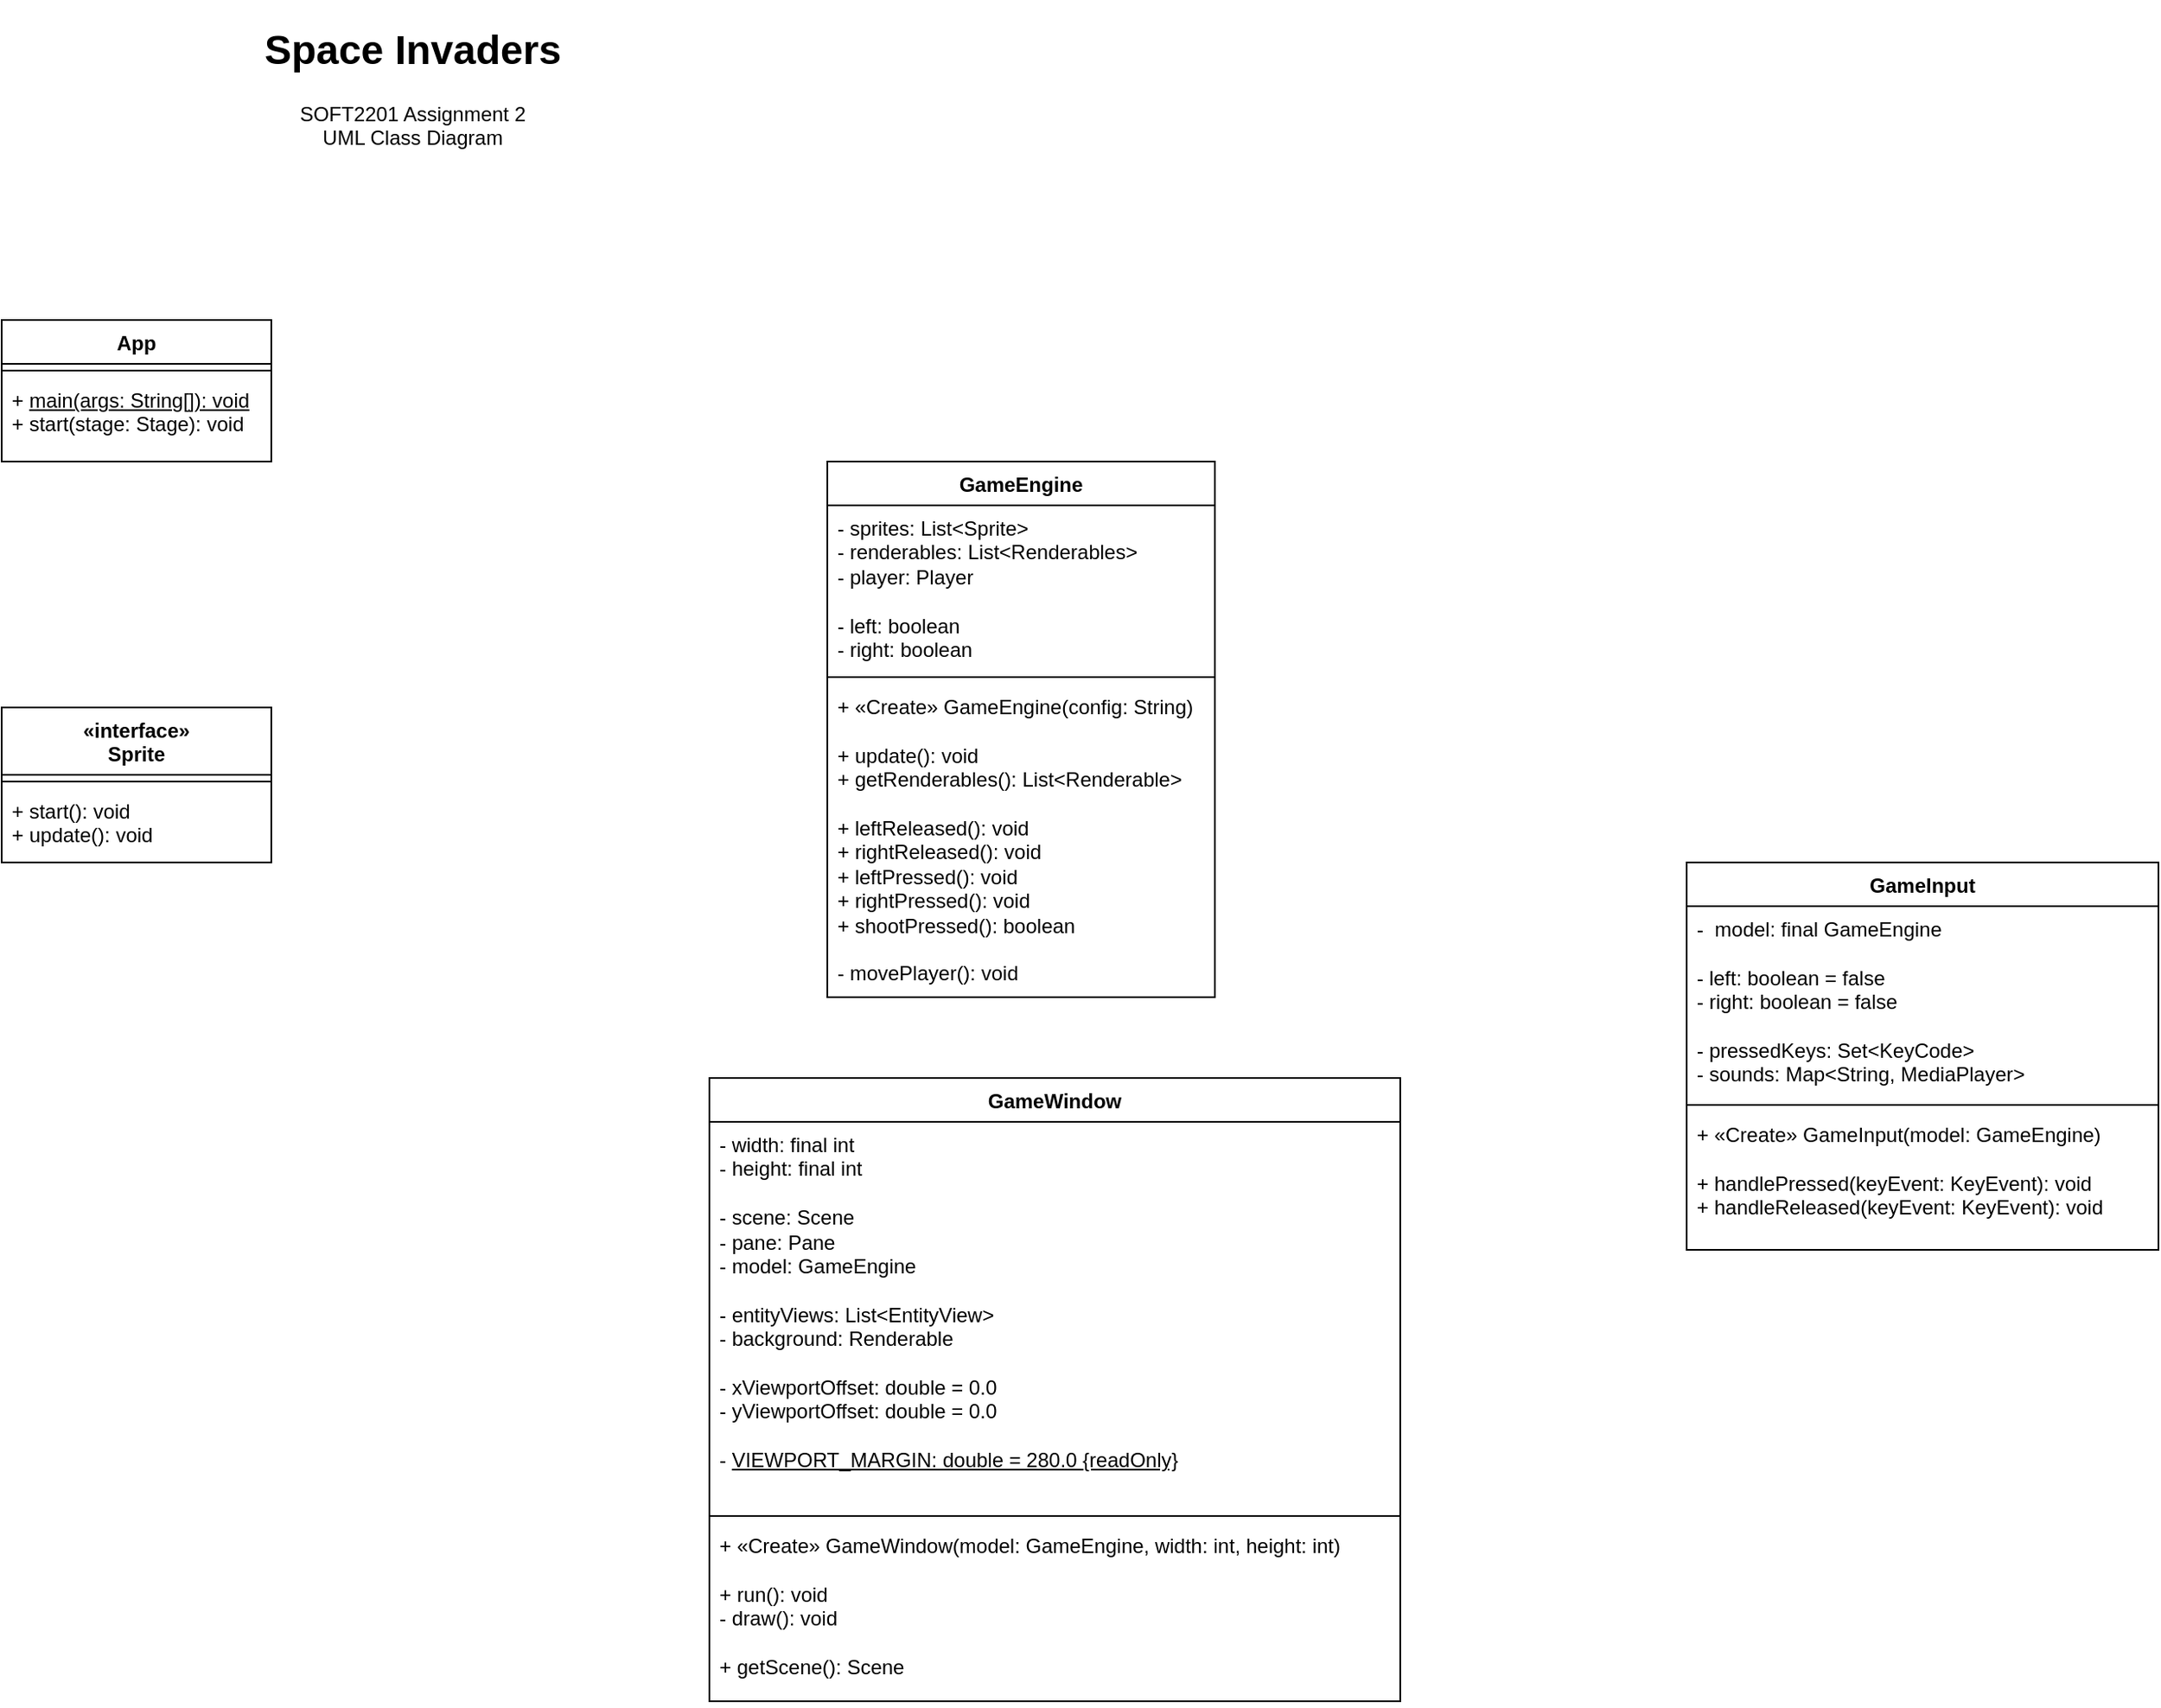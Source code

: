 <mxfile version="21.7.5" type="device">
  <diagram name="Page-1" id="EP1AOG05duhbS7P-E66I">
    <mxGraphModel dx="651" dy="696" grid="1" gridSize="10" guides="1" tooltips="1" connect="1" arrows="1" fold="1" page="1" pageScale="1" pageWidth="827" pageHeight="1169" math="0" shadow="0">
      <root>
        <mxCell id="0" />
        <mxCell id="1" parent="0" />
        <mxCell id="a-AR0lO71mbIZnGdT4u--1" value="&lt;h1 style=&quot;&quot;&gt;Space Invaders&lt;/h1&gt;&lt;div&gt;SOFT2201 Assignment 2&lt;/div&gt;&lt;div&gt;UML Class Diagram&lt;/div&gt;&lt;p&gt;&lt;br&gt;&lt;/p&gt;" style="text;html=1;strokeColor=none;fillColor=none;spacing=5;spacingTop=-20;whiteSpace=wrap;overflow=hidden;rounded=0;align=center;" vertex="1" parent="1">
          <mxGeometry x="169" y="20" width="490" height="120" as="geometry" />
        </mxCell>
        <mxCell id="a-AR0lO71mbIZnGdT4u--2" value="App" style="swimlane;fontStyle=1;align=center;verticalAlign=top;childLayout=stackLayout;horizontal=1;startSize=26;horizontalStack=0;resizeParent=1;resizeParentMax=0;resizeLast=0;collapsible=1;marginBottom=0;whiteSpace=wrap;html=1;" vertex="1" parent="1">
          <mxGeometry x="170" y="200" width="160" height="84" as="geometry" />
        </mxCell>
        <mxCell id="a-AR0lO71mbIZnGdT4u--4" value="" style="line;strokeWidth=1;fillColor=none;align=left;verticalAlign=middle;spacingTop=-1;spacingLeft=3;spacingRight=3;rotatable=0;labelPosition=right;points=[];portConstraint=eastwest;strokeColor=inherit;" vertex="1" parent="a-AR0lO71mbIZnGdT4u--2">
          <mxGeometry y="26" width="160" height="8" as="geometry" />
        </mxCell>
        <mxCell id="a-AR0lO71mbIZnGdT4u--5" value="+ &lt;u&gt;main(args: String[]): void&lt;/u&gt;&lt;br&gt;+ start(stage: Stage): void" style="text;strokeColor=none;fillColor=none;align=left;verticalAlign=top;spacingLeft=4;spacingRight=4;overflow=hidden;rotatable=0;points=[[0,0.5],[1,0.5]];portConstraint=eastwest;whiteSpace=wrap;html=1;" vertex="1" parent="a-AR0lO71mbIZnGdT4u--2">
          <mxGeometry y="34" width="160" height="50" as="geometry" />
        </mxCell>
        <mxCell id="a-AR0lO71mbIZnGdT4u--17" value="«interface»&lt;br&gt;Sprite" style="swimlane;fontStyle=1;align=center;verticalAlign=top;childLayout=stackLayout;horizontal=1;startSize=40;horizontalStack=0;resizeParent=1;resizeParentMax=0;resizeLast=0;collapsible=1;marginBottom=0;whiteSpace=wrap;html=1;" vertex="1" parent="1">
          <mxGeometry x="170" y="430" width="160" height="92" as="geometry" />
        </mxCell>
        <mxCell id="a-AR0lO71mbIZnGdT4u--19" value="" style="line;strokeWidth=1;fillColor=none;align=left;verticalAlign=middle;spacingTop=-1;spacingLeft=3;spacingRight=3;rotatable=0;labelPosition=right;points=[];portConstraint=eastwest;strokeColor=inherit;" vertex="1" parent="a-AR0lO71mbIZnGdT4u--17">
          <mxGeometry y="40" width="160" height="8" as="geometry" />
        </mxCell>
        <mxCell id="a-AR0lO71mbIZnGdT4u--20" value="+ start(): void&lt;br&gt;+ update(): void" style="text;strokeColor=none;fillColor=none;align=left;verticalAlign=top;spacingLeft=4;spacingRight=4;overflow=hidden;rotatable=0;points=[[0,0.5],[1,0.5]];portConstraint=eastwest;whiteSpace=wrap;html=1;" vertex="1" parent="a-AR0lO71mbIZnGdT4u--17">
          <mxGeometry y="48" width="160" height="44" as="geometry" />
        </mxCell>
        <mxCell id="a-AR0lO71mbIZnGdT4u--21" value="GameEngine" style="swimlane;fontStyle=1;align=center;verticalAlign=top;childLayout=stackLayout;horizontal=1;startSize=26;horizontalStack=0;resizeParent=1;resizeParentMax=0;resizeLast=0;collapsible=1;marginBottom=0;whiteSpace=wrap;html=1;" vertex="1" parent="1">
          <mxGeometry x="660" y="284" width="230" height="318" as="geometry" />
        </mxCell>
        <mxCell id="a-AR0lO71mbIZnGdT4u--22" value="- sprites: List&amp;lt;Sprite&amp;gt;&lt;br&gt;- renderables: List&amp;lt;Renderables&amp;gt;&lt;br&gt;- player: Player&lt;br&gt;&lt;br&gt;- left: boolean&lt;br&gt;- right: boolean" style="text;strokeColor=none;fillColor=none;align=left;verticalAlign=top;spacingLeft=4;spacingRight=4;overflow=hidden;rotatable=0;points=[[0,0.5],[1,0.5]];portConstraint=eastwest;whiteSpace=wrap;html=1;" vertex="1" parent="a-AR0lO71mbIZnGdT4u--21">
          <mxGeometry y="26" width="230" height="98" as="geometry" />
        </mxCell>
        <mxCell id="a-AR0lO71mbIZnGdT4u--23" value="" style="line;strokeWidth=1;fillColor=none;align=left;verticalAlign=middle;spacingTop=-1;spacingLeft=3;spacingRight=3;rotatable=0;labelPosition=right;points=[];portConstraint=eastwest;strokeColor=inherit;" vertex="1" parent="a-AR0lO71mbIZnGdT4u--21">
          <mxGeometry y="124" width="230" height="8" as="geometry" />
        </mxCell>
        <mxCell id="a-AR0lO71mbIZnGdT4u--24" value="+&amp;nbsp;«Create» GameEngine(config: String)&lt;br&gt;&lt;br&gt;+ update(): void&lt;br&gt;+ getRenderables(): List&amp;lt;Renderable&amp;gt;&lt;br&gt;&lt;br&gt;+ leftReleased(): void&lt;br&gt;+ rightReleased(): void&lt;br&gt;+ leftPressed(): void&lt;br&gt;+ rightPressed(): void&lt;br&gt;+ shootPressed(): boolean&lt;br&gt;&lt;br&gt;- movePlayer(): void" style="text;strokeColor=none;fillColor=none;align=left;verticalAlign=top;spacingLeft=4;spacingRight=4;overflow=hidden;rotatable=0;points=[[0,0.5],[1,0.5]];portConstraint=eastwest;whiteSpace=wrap;html=1;" vertex="1" parent="a-AR0lO71mbIZnGdT4u--21">
          <mxGeometry y="132" width="230" height="186" as="geometry" />
        </mxCell>
        <mxCell id="a-AR0lO71mbIZnGdT4u--25" value="GameWindow" style="swimlane;fontStyle=1;align=center;verticalAlign=top;childLayout=stackLayout;horizontal=1;startSize=26;horizontalStack=0;resizeParent=1;resizeParentMax=0;resizeLast=0;collapsible=1;marginBottom=0;whiteSpace=wrap;html=1;" vertex="1" parent="1">
          <mxGeometry x="590" y="650" width="410" height="370" as="geometry" />
        </mxCell>
        <mxCell id="a-AR0lO71mbIZnGdT4u--26" value="- width: final int&amp;nbsp;&lt;br&gt;- height: final int&amp;nbsp;&lt;br&gt;&lt;br&gt;- scene: Scene&lt;br&gt;- pane: Pane&lt;br&gt;- model: GameEngine&lt;br&gt;&lt;br&gt;- entityViews: List&amp;lt;EntityView&amp;gt;&lt;br&gt;- background: Renderable&lt;br&gt;&lt;br&gt;- xViewportOffset: double = 0.0&lt;br&gt;- yViewportOffset: double = 0.0&lt;br&gt;&lt;br&gt;- &lt;u&gt;VIEWPORT_MARGIN: double = 280.0 {readOnly}&lt;/u&gt;" style="text;strokeColor=none;fillColor=none;align=left;verticalAlign=top;spacingLeft=4;spacingRight=4;overflow=hidden;rotatable=0;points=[[0,0.5],[1,0.5]];portConstraint=eastwest;whiteSpace=wrap;html=1;" vertex="1" parent="a-AR0lO71mbIZnGdT4u--25">
          <mxGeometry y="26" width="410" height="230" as="geometry" />
        </mxCell>
        <mxCell id="a-AR0lO71mbIZnGdT4u--27" value="" style="line;strokeWidth=1;fillColor=none;align=left;verticalAlign=middle;spacingTop=-1;spacingLeft=3;spacingRight=3;rotatable=0;labelPosition=right;points=[];portConstraint=eastwest;strokeColor=inherit;" vertex="1" parent="a-AR0lO71mbIZnGdT4u--25">
          <mxGeometry y="256" width="410" height="8" as="geometry" />
        </mxCell>
        <mxCell id="a-AR0lO71mbIZnGdT4u--28" value="+&amp;nbsp;«Create» GameWindow(model: GameEngine, width: int, height: int)&lt;br&gt;&lt;br&gt;+ run(): void&lt;br&gt;- draw(): void&lt;br&gt;&lt;br&gt;+ getScene(): Scene" style="text;strokeColor=none;fillColor=none;align=left;verticalAlign=top;spacingLeft=4;spacingRight=4;overflow=hidden;rotatable=0;points=[[0,0.5],[1,0.5]];portConstraint=eastwest;whiteSpace=wrap;html=1;" vertex="1" parent="a-AR0lO71mbIZnGdT4u--25">
          <mxGeometry y="264" width="410" height="106" as="geometry" />
        </mxCell>
        <mxCell id="a-AR0lO71mbIZnGdT4u--33" value="GameInput" style="swimlane;fontStyle=1;align=center;verticalAlign=top;childLayout=stackLayout;horizontal=1;startSize=26;horizontalStack=0;resizeParent=1;resizeParentMax=0;resizeLast=0;collapsible=1;marginBottom=0;whiteSpace=wrap;html=1;" vertex="1" parent="1">
          <mxGeometry x="1170" y="522" width="280" height="230" as="geometry" />
        </mxCell>
        <mxCell id="a-AR0lO71mbIZnGdT4u--34" value="-&amp;nbsp; model: final GameEngine&lt;br&gt;&lt;br&gt;- left: boolean = false&lt;br&gt;- right: boolean = false&lt;br&gt;&lt;br&gt;- pressedKeys: Set&amp;lt;KeyCode&amp;gt;&lt;br&gt;- sounds: Map&amp;lt;String, MediaPlayer&amp;gt;" style="text;strokeColor=none;fillColor=none;align=left;verticalAlign=top;spacingLeft=4;spacingRight=4;overflow=hidden;rotatable=0;points=[[0,0.5],[1,0.5]];portConstraint=eastwest;whiteSpace=wrap;html=1;" vertex="1" parent="a-AR0lO71mbIZnGdT4u--33">
          <mxGeometry y="26" width="280" height="114" as="geometry" />
        </mxCell>
        <mxCell id="a-AR0lO71mbIZnGdT4u--35" value="" style="line;strokeWidth=1;fillColor=none;align=left;verticalAlign=middle;spacingTop=-1;spacingLeft=3;spacingRight=3;rotatable=0;labelPosition=right;points=[];portConstraint=eastwest;strokeColor=inherit;" vertex="1" parent="a-AR0lO71mbIZnGdT4u--33">
          <mxGeometry y="140" width="280" height="8" as="geometry" />
        </mxCell>
        <mxCell id="a-AR0lO71mbIZnGdT4u--36" value="+&amp;nbsp;«Create» GameInput(model: GameEngine)&lt;br&gt;&lt;br&gt;+ handlePressed(keyEvent: KeyEvent): void&lt;br&gt;+ handleReleased(keyEvent: KeyEvent): void" style="text;strokeColor=none;fillColor=none;align=left;verticalAlign=top;spacingLeft=4;spacingRight=4;overflow=hidden;rotatable=0;points=[[0,0.5],[1,0.5]];portConstraint=eastwest;whiteSpace=wrap;html=1;" vertex="1" parent="a-AR0lO71mbIZnGdT4u--33">
          <mxGeometry y="148" width="280" height="82" as="geometry" />
        </mxCell>
      </root>
    </mxGraphModel>
  </diagram>
</mxfile>
